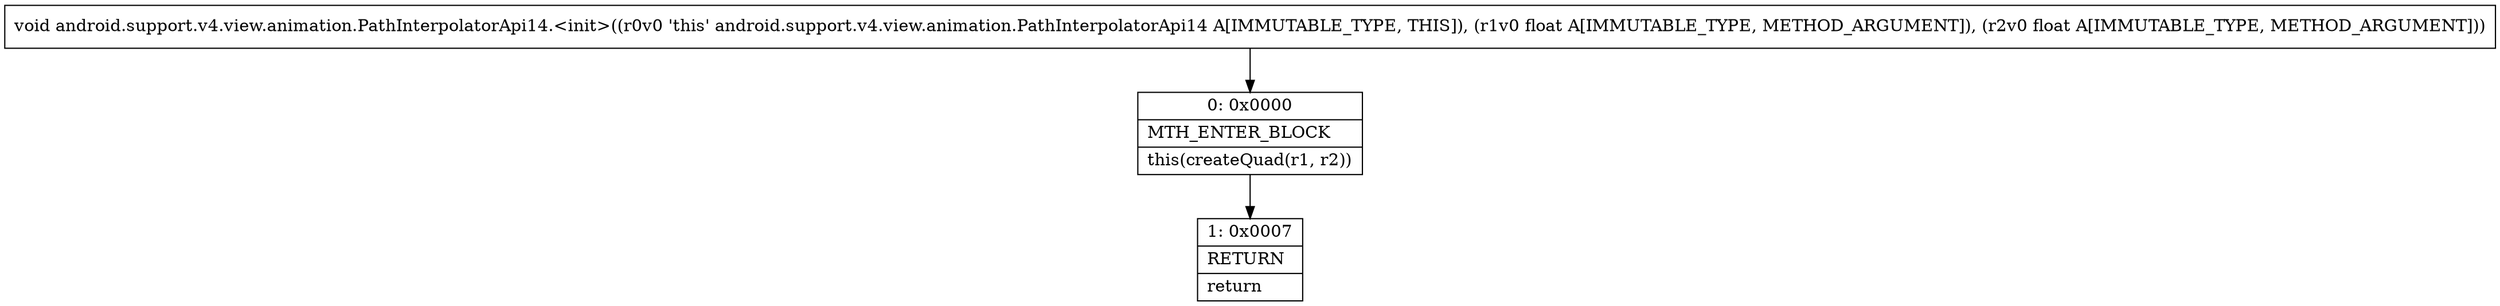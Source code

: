 digraph "CFG forandroid.support.v4.view.animation.PathInterpolatorApi14.\<init\>(FF)V" {
Node_0 [shape=record,label="{0\:\ 0x0000|MTH_ENTER_BLOCK\l|this(createQuad(r1, r2))\l}"];
Node_1 [shape=record,label="{1\:\ 0x0007|RETURN\l|return\l}"];
MethodNode[shape=record,label="{void android.support.v4.view.animation.PathInterpolatorApi14.\<init\>((r0v0 'this' android.support.v4.view.animation.PathInterpolatorApi14 A[IMMUTABLE_TYPE, THIS]), (r1v0 float A[IMMUTABLE_TYPE, METHOD_ARGUMENT]), (r2v0 float A[IMMUTABLE_TYPE, METHOD_ARGUMENT])) }"];
MethodNode -> Node_0;
Node_0 -> Node_1;
}

